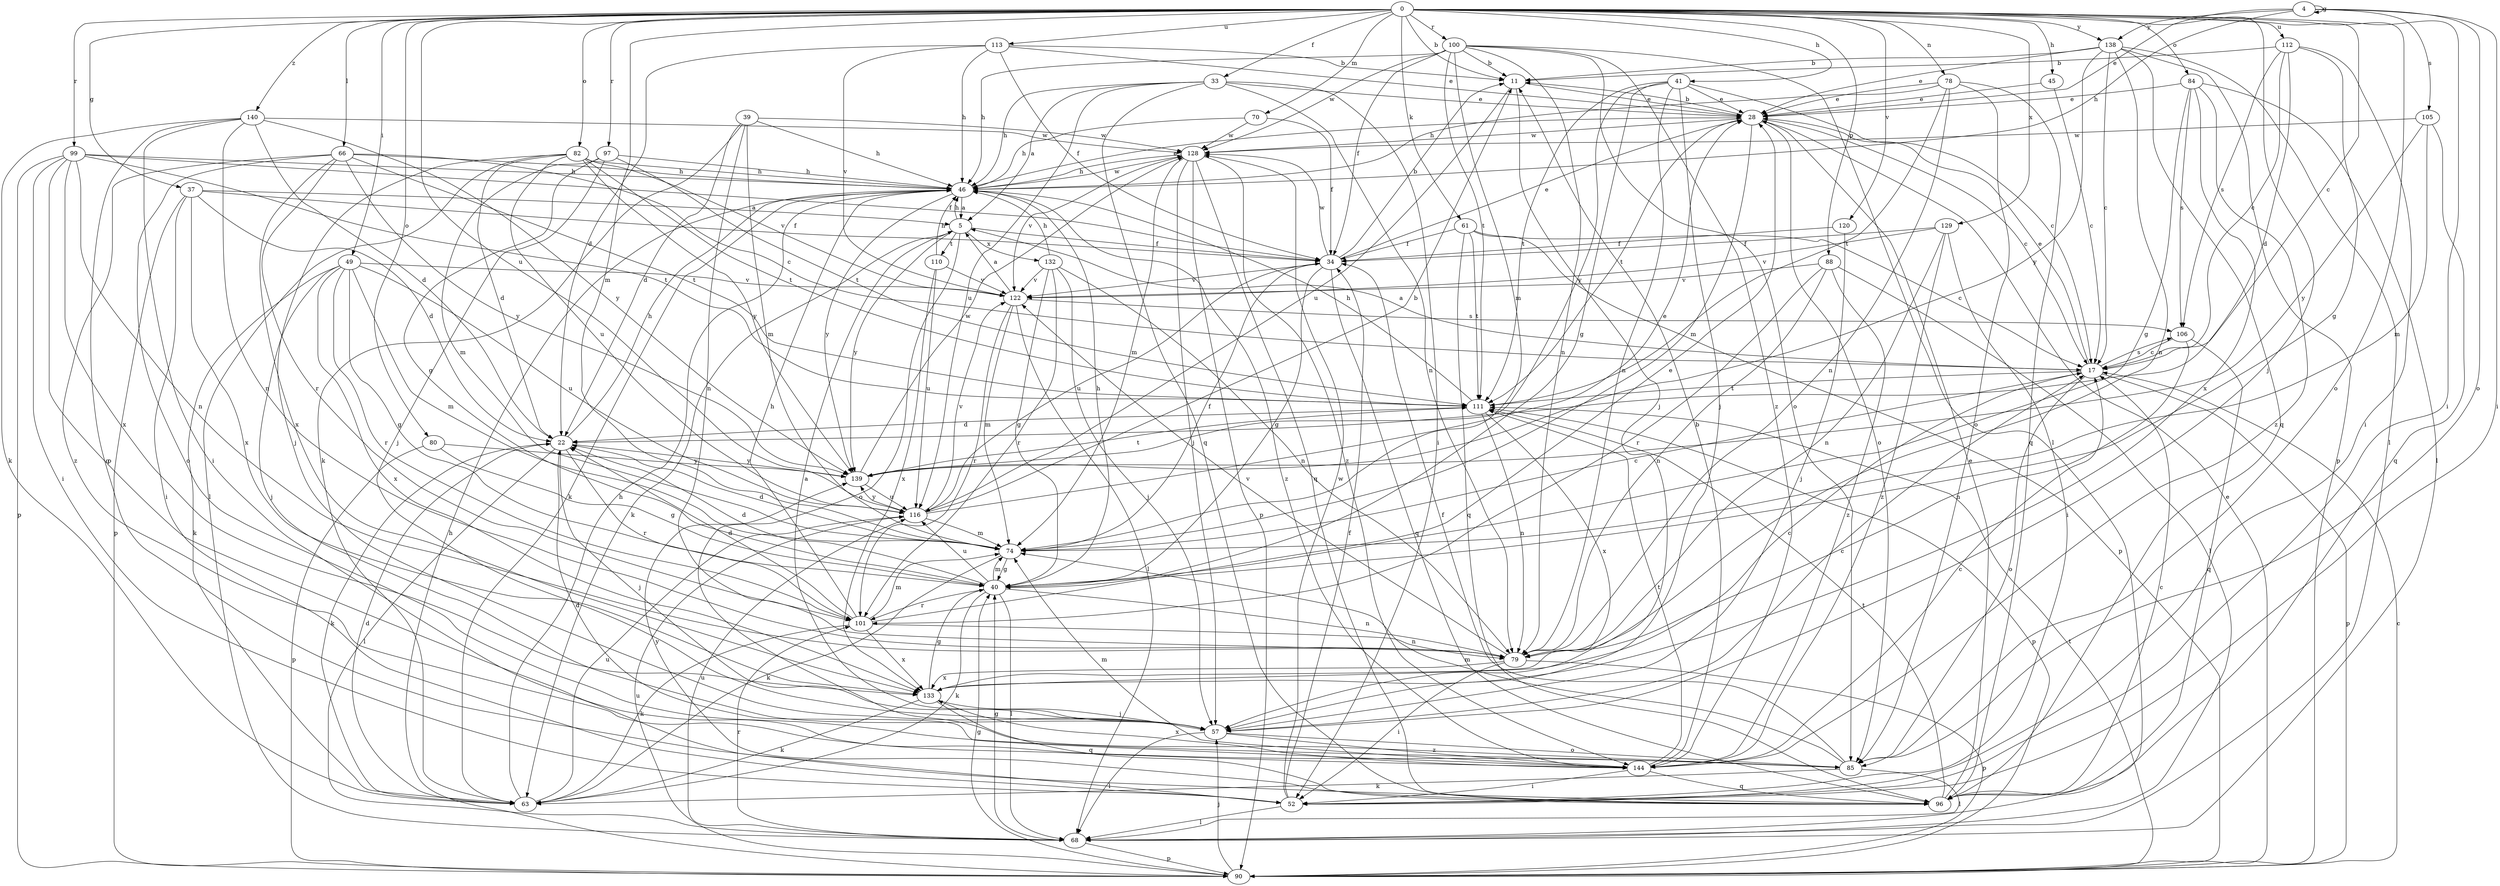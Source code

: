 digraph  {
0;
4;
5;
11;
17;
22;
28;
33;
34;
37;
39;
40;
41;
45;
46;
49;
52;
57;
61;
63;
66;
68;
70;
74;
78;
79;
80;
82;
84;
85;
88;
90;
96;
97;
99;
100;
101;
105;
106;
110;
111;
112;
113;
116;
120;
122;
128;
129;
132;
133;
138;
139;
140;
144;
0 -> 11  [label=b];
0 -> 17  [label=c];
0 -> 33  [label=f];
0 -> 37  [label=g];
0 -> 41  [label=h];
0 -> 45  [label=h];
0 -> 49  [label=i];
0 -> 52  [label=i];
0 -> 57  [label=j];
0 -> 61  [label=k];
0 -> 66  [label=l];
0 -> 70  [label=m];
0 -> 74  [label=m];
0 -> 78  [label=n];
0 -> 80  [label=o];
0 -> 82  [label=o];
0 -> 84  [label=o];
0 -> 85  [label=o];
0 -> 88  [label=p];
0 -> 97  [label=r];
0 -> 99  [label=r];
0 -> 100  [label=r];
0 -> 112  [label=u];
0 -> 113  [label=u];
0 -> 116  [label=u];
0 -> 120  [label=v];
0 -> 129  [label=x];
0 -> 138  [label=y];
0 -> 140  [label=z];
4 -> 28  [label=e];
4 -> 46  [label=h];
4 -> 52  [label=i];
4 -> 85  [label=o];
4 -> 105  [label=s];
4 -> 138  [label=y];
4 -> 4  [label=g];
5 -> 34  [label=f];
5 -> 46  [label=h];
5 -> 63  [label=k];
5 -> 85  [label=o];
5 -> 110  [label=t];
5 -> 132  [label=x];
5 -> 139  [label=y];
11 -> 28  [label=e];
11 -> 57  [label=j];
11 -> 116  [label=u];
17 -> 5  [label=a];
17 -> 28  [label=e];
17 -> 85  [label=o];
17 -> 90  [label=p];
17 -> 106  [label=s];
17 -> 111  [label=t];
22 -> 46  [label=h];
22 -> 57  [label=j];
22 -> 63  [label=k];
22 -> 68  [label=l];
22 -> 101  [label=r];
22 -> 139  [label=y];
28 -> 11  [label=b];
28 -> 17  [label=c];
28 -> 74  [label=m];
28 -> 85  [label=o];
28 -> 111  [label=t];
28 -> 128  [label=w];
33 -> 5  [label=a];
33 -> 28  [label=e];
33 -> 46  [label=h];
33 -> 52  [label=i];
33 -> 79  [label=n];
33 -> 96  [label=q];
33 -> 116  [label=u];
34 -> 11  [label=b];
34 -> 28  [label=e];
34 -> 40  [label=g];
34 -> 96  [label=q];
34 -> 116  [label=u];
34 -> 122  [label=v];
34 -> 128  [label=w];
37 -> 5  [label=a];
37 -> 22  [label=d];
37 -> 34  [label=f];
37 -> 52  [label=i];
37 -> 90  [label=p];
37 -> 133  [label=x];
39 -> 22  [label=d];
39 -> 46  [label=h];
39 -> 63  [label=k];
39 -> 74  [label=m];
39 -> 79  [label=n];
39 -> 128  [label=w];
40 -> 22  [label=d];
40 -> 46  [label=h];
40 -> 63  [label=k];
40 -> 68  [label=l];
40 -> 74  [label=m];
40 -> 79  [label=n];
40 -> 101  [label=r];
40 -> 116  [label=u];
41 -> 17  [label=c];
41 -> 28  [label=e];
41 -> 40  [label=g];
41 -> 57  [label=j];
41 -> 79  [label=n];
41 -> 111  [label=t];
41 -> 139  [label=y];
45 -> 17  [label=c];
45 -> 28  [label=e];
46 -> 5  [label=a];
46 -> 28  [label=e];
46 -> 63  [label=k];
46 -> 128  [label=w];
46 -> 139  [label=y];
46 -> 144  [label=z];
49 -> 40  [label=g];
49 -> 57  [label=j];
49 -> 63  [label=k];
49 -> 74  [label=m];
49 -> 101  [label=r];
49 -> 116  [label=u];
49 -> 122  [label=v];
49 -> 133  [label=x];
52 -> 34  [label=f];
52 -> 68  [label=l];
52 -> 128  [label=w];
57 -> 5  [label=a];
57 -> 17  [label=c];
57 -> 68  [label=l];
57 -> 85  [label=o];
57 -> 144  [label=z];
61 -> 17  [label=c];
61 -> 34  [label=f];
61 -> 90  [label=p];
61 -> 96  [label=q];
61 -> 111  [label=t];
63 -> 22  [label=d];
63 -> 46  [label=h];
63 -> 116  [label=u];
66 -> 17  [label=c];
66 -> 46  [label=h];
66 -> 85  [label=o];
66 -> 101  [label=r];
66 -> 111  [label=t];
66 -> 133  [label=x];
66 -> 139  [label=y];
66 -> 144  [label=z];
68 -> 40  [label=g];
68 -> 90  [label=p];
68 -> 101  [label=r];
68 -> 116  [label=u];
70 -> 34  [label=f];
70 -> 46  [label=h];
70 -> 128  [label=w];
74 -> 17  [label=c];
74 -> 22  [label=d];
74 -> 34  [label=f];
74 -> 40  [label=g];
74 -> 63  [label=k];
78 -> 28  [label=e];
78 -> 46  [label=h];
78 -> 79  [label=n];
78 -> 85  [label=o];
78 -> 96  [label=q];
78 -> 111  [label=t];
79 -> 52  [label=i];
79 -> 90  [label=p];
79 -> 122  [label=v];
79 -> 133  [label=x];
80 -> 40  [label=g];
80 -> 90  [label=p];
80 -> 139  [label=y];
82 -> 22  [label=d];
82 -> 46  [label=h];
82 -> 57  [label=j];
82 -> 68  [label=l];
82 -> 111  [label=t];
82 -> 116  [label=u];
82 -> 122  [label=v];
82 -> 139  [label=y];
84 -> 28  [label=e];
84 -> 40  [label=g];
84 -> 68  [label=l];
84 -> 106  [label=s];
84 -> 133  [label=x];
84 -> 144  [label=z];
85 -> 34  [label=f];
85 -> 63  [label=k];
85 -> 68  [label=l];
85 -> 74  [label=m];
88 -> 68  [label=l];
88 -> 79  [label=n];
88 -> 101  [label=r];
88 -> 122  [label=v];
88 -> 144  [label=z];
90 -> 17  [label=c];
90 -> 28  [label=e];
90 -> 40  [label=g];
90 -> 46  [label=h];
90 -> 57  [label=j];
90 -> 111  [label=t];
90 -> 116  [label=u];
96 -> 17  [label=c];
96 -> 28  [label=e];
96 -> 111  [label=t];
96 -> 139  [label=y];
97 -> 40  [label=g];
97 -> 46  [label=h];
97 -> 57  [label=j];
97 -> 74  [label=m];
97 -> 111  [label=t];
99 -> 34  [label=f];
99 -> 46  [label=h];
99 -> 52  [label=i];
99 -> 79  [label=n];
99 -> 85  [label=o];
99 -> 90  [label=p];
99 -> 111  [label=t];
99 -> 133  [label=x];
100 -> 11  [label=b];
100 -> 34  [label=f];
100 -> 46  [label=h];
100 -> 68  [label=l];
100 -> 74  [label=m];
100 -> 79  [label=n];
100 -> 85  [label=o];
100 -> 111  [label=t];
100 -> 128  [label=w];
100 -> 144  [label=z];
101 -> 22  [label=d];
101 -> 28  [label=e];
101 -> 46  [label=h];
101 -> 63  [label=k];
101 -> 74  [label=m];
101 -> 79  [label=n];
101 -> 133  [label=x];
105 -> 74  [label=m];
105 -> 96  [label=q];
105 -> 128  [label=w];
105 -> 139  [label=y];
106 -> 17  [label=c];
106 -> 79  [label=n];
106 -> 96  [label=q];
110 -> 46  [label=h];
110 -> 116  [label=u];
110 -> 122  [label=v];
110 -> 133  [label=x];
111 -> 22  [label=d];
111 -> 46  [label=h];
111 -> 79  [label=n];
111 -> 90  [label=p];
111 -> 133  [label=x];
112 -> 11  [label=b];
112 -> 17  [label=c];
112 -> 22  [label=d];
112 -> 40  [label=g];
112 -> 52  [label=i];
112 -> 106  [label=s];
113 -> 11  [label=b];
113 -> 22  [label=d];
113 -> 28  [label=e];
113 -> 34  [label=f];
113 -> 46  [label=h];
113 -> 122  [label=v];
116 -> 11  [label=b];
116 -> 28  [label=e];
116 -> 74  [label=m];
116 -> 122  [label=v];
116 -> 139  [label=y];
120 -> 34  [label=f];
120 -> 57  [label=j];
122 -> 5  [label=a];
122 -> 68  [label=l];
122 -> 74  [label=m];
122 -> 101  [label=r];
122 -> 106  [label=s];
128 -> 46  [label=h];
128 -> 57  [label=j];
128 -> 74  [label=m];
128 -> 90  [label=p];
128 -> 96  [label=q];
128 -> 122  [label=v];
128 -> 144  [label=z];
129 -> 34  [label=f];
129 -> 52  [label=i];
129 -> 79  [label=n];
129 -> 122  [label=v];
129 -> 144  [label=z];
132 -> 40  [label=g];
132 -> 46  [label=h];
132 -> 57  [label=j];
132 -> 79  [label=n];
132 -> 101  [label=r];
132 -> 122  [label=v];
133 -> 17  [label=c];
133 -> 40  [label=g];
133 -> 57  [label=j];
133 -> 63  [label=k];
133 -> 96  [label=q];
138 -> 11  [label=b];
138 -> 17  [label=c];
138 -> 28  [label=e];
138 -> 68  [label=l];
138 -> 79  [label=n];
138 -> 90  [label=p];
138 -> 96  [label=q];
138 -> 139  [label=y];
139 -> 111  [label=t];
139 -> 116  [label=u];
139 -> 128  [label=w];
140 -> 22  [label=d];
140 -> 52  [label=i];
140 -> 63  [label=k];
140 -> 79  [label=n];
140 -> 96  [label=q];
140 -> 128  [label=w];
140 -> 139  [label=y];
144 -> 11  [label=b];
144 -> 17  [label=c];
144 -> 22  [label=d];
144 -> 52  [label=i];
144 -> 74  [label=m];
144 -> 96  [label=q];
144 -> 111  [label=t];
144 -> 133  [label=x];
}
